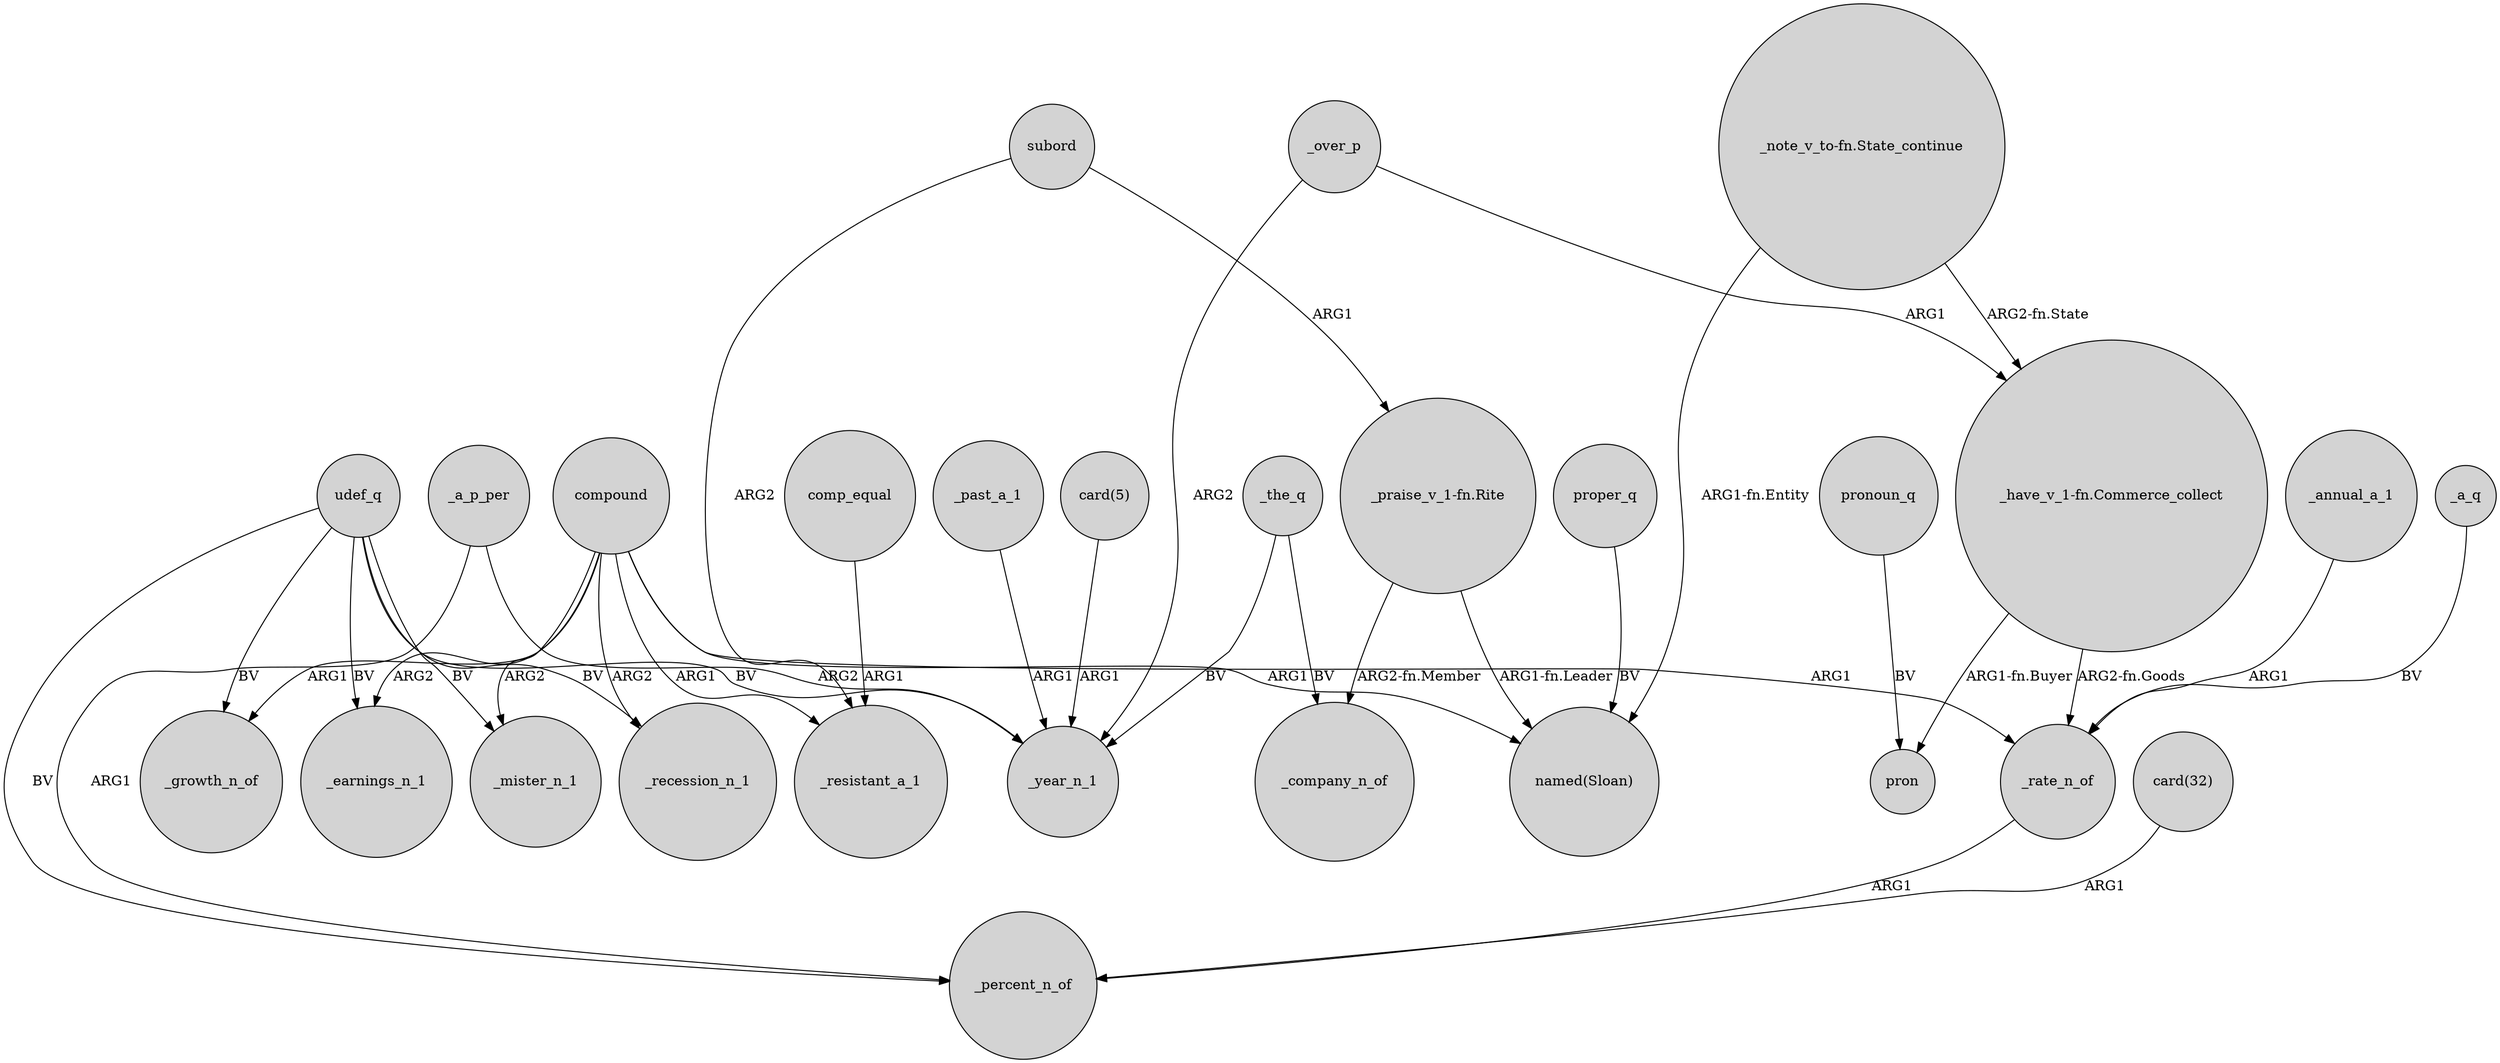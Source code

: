 digraph {
	node [shape=circle style=filled]
	_a_p_per -> _percent_n_of [label=ARG1]
	compound -> _mister_n_1 [label=ARG2]
	"_have_v_1-fn.Commerce_collect" -> _rate_n_of [label="ARG2-fn.Goods"]
	_a_p_per -> _year_n_1 [label=ARG2]
	compound -> _resistant_a_1 [label=ARG1]
	"card(32)" -> _percent_n_of [label=ARG1]
	"_note_v_to-fn.State_continue" -> "named(Sloan)" [label="ARG1-fn.Entity"]
	"_have_v_1-fn.Commerce_collect" -> pron [label="ARG1-fn.Buyer"]
	udef_q -> _recession_n_1 [label=BV]
	compound -> _rate_n_of [label=ARG1]
	udef_q -> _mister_n_1 [label=BV]
	"_note_v_to-fn.State_continue" -> "_have_v_1-fn.Commerce_collect" [label="ARG2-fn.State"]
	"_praise_v_1-fn.Rite" -> _company_n_of [label="ARG2-fn.Member"]
	_annual_a_1 -> _rate_n_of [label=ARG1]
	compound -> _earnings_n_1 [label=ARG2]
	pronoun_q -> pron [label=BV]
	compound -> _recession_n_1 [label=ARG2]
	udef_q -> _earnings_n_1 [label=BV]
	_the_q -> _year_n_1 [label=BV]
	udef_q -> _percent_n_of [label=BV]
	compound -> "named(Sloan)" [label=ARG1]
	proper_q -> "named(Sloan)" [label=BV]
	subord -> _resistant_a_1 [label=ARG2]
	udef_q -> _growth_n_of [label=BV]
	_over_p -> "_have_v_1-fn.Commerce_collect" [label=ARG1]
	"card(5)" -> _year_n_1 [label=ARG1]
	_rate_n_of -> _percent_n_of [label=ARG1]
	_past_a_1 -> _year_n_1 [label=ARG1]
	_over_p -> _year_n_1 [label=ARG2]
	udef_q -> _year_n_1 [label=BV]
	compound -> _growth_n_of [label=ARG1]
	"_praise_v_1-fn.Rite" -> "named(Sloan)" [label="ARG1-fn.Leader"]
	subord -> "_praise_v_1-fn.Rite" [label=ARG1]
	comp_equal -> _resistant_a_1 [label=ARG1]
	_the_q -> _company_n_of [label=BV]
	_a_q -> _rate_n_of [label=BV]
}
